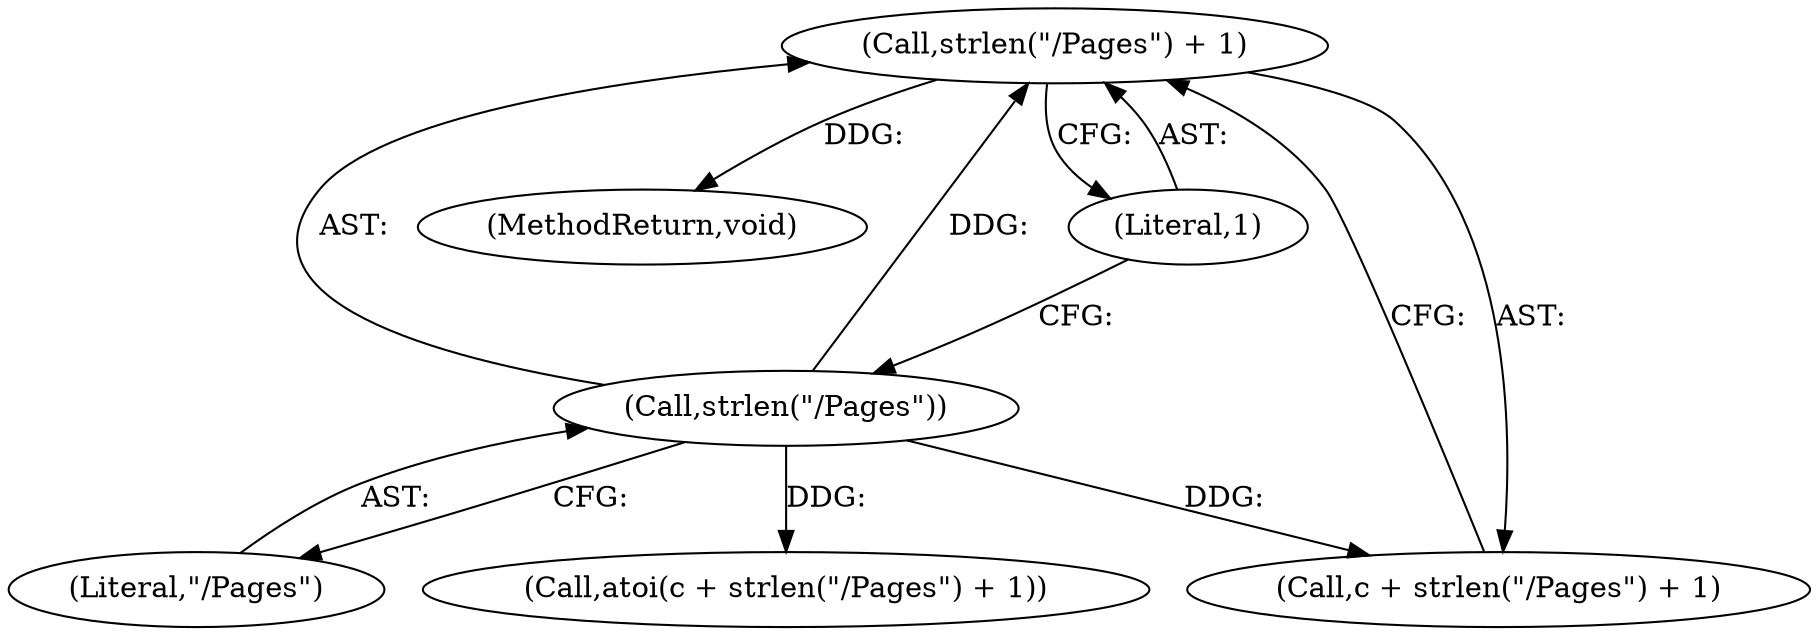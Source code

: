 digraph "0_pdfresurrect_0c4120fffa3dffe97b95c486a120eded82afe8a6_6@API" {
"1000254" [label="(Call,strlen(\"/Pages\") + 1)"];
"1000255" [label="(Call,strlen(\"/Pages\"))"];
"1000254" [label="(Call,strlen(\"/Pages\") + 1)"];
"1000252" [label="(Call,c + strlen(\"/Pages\") + 1)"];
"1000255" [label="(Call,strlen(\"/Pages\"))"];
"1000251" [label="(Call,atoi(c + strlen(\"/Pages\") + 1))"];
"1000256" [label="(Literal,\"/Pages\")"];
"1000273" [label="(MethodReturn,void)"];
"1000257" [label="(Literal,1)"];
"1000254" -> "1000252"  [label="AST: "];
"1000254" -> "1000257"  [label="CFG: "];
"1000255" -> "1000254"  [label="AST: "];
"1000257" -> "1000254"  [label="AST: "];
"1000252" -> "1000254"  [label="CFG: "];
"1000254" -> "1000273"  [label="DDG: "];
"1000255" -> "1000254"  [label="DDG: "];
"1000255" -> "1000256"  [label="CFG: "];
"1000256" -> "1000255"  [label="AST: "];
"1000257" -> "1000255"  [label="CFG: "];
"1000255" -> "1000251"  [label="DDG: "];
"1000255" -> "1000252"  [label="DDG: "];
}
